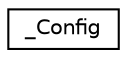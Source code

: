 digraph "Graphical Class Hierarchy"
{
  edge [fontname="Helvetica",fontsize="10",labelfontname="Helvetica",labelfontsize="10"];
  node [fontname="Helvetica",fontsize="10",shape=record];
  rankdir="LR";
  Node1 [label="_Config",height=0.2,width=0.4,color="black", fillcolor="white", style="filled",URL="$struct___config.html"];
}
